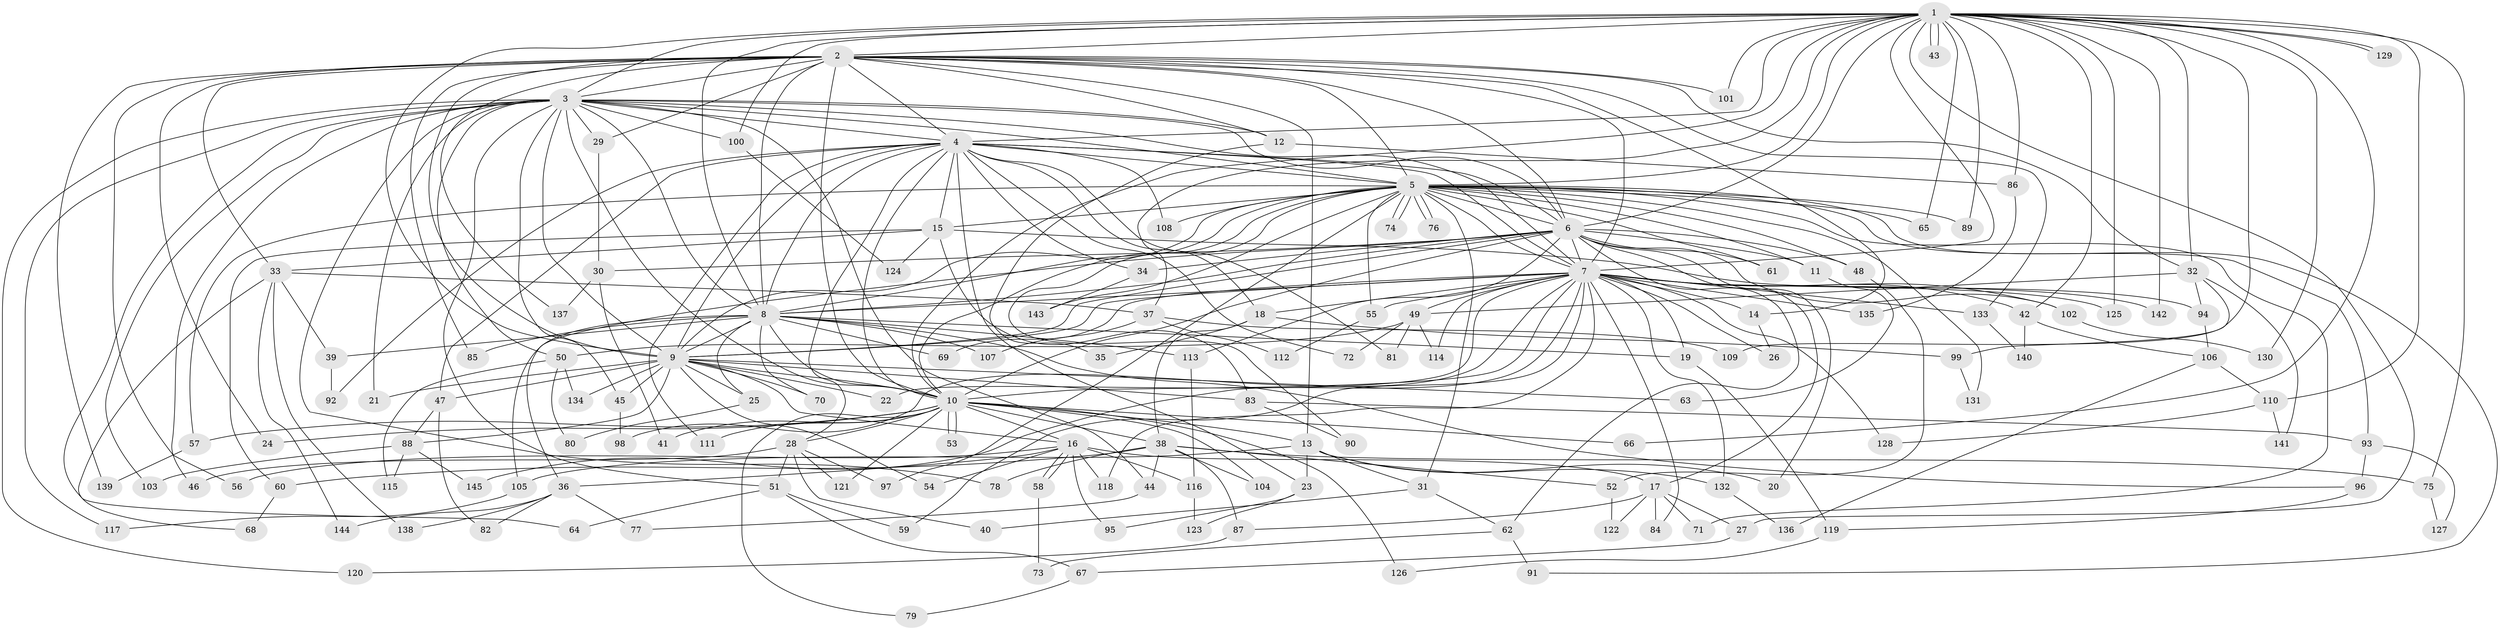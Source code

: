 // Generated by graph-tools (version 1.1) at 2025/43/03/09/25 04:43:18]
// undirected, 145 vertices, 315 edges
graph export_dot {
graph [start="1"]
  node [color=gray90,style=filled];
  1;
  2;
  3;
  4;
  5;
  6;
  7;
  8;
  9;
  10;
  11;
  12;
  13;
  14;
  15;
  16;
  17;
  18;
  19;
  20;
  21;
  22;
  23;
  24;
  25;
  26;
  27;
  28;
  29;
  30;
  31;
  32;
  33;
  34;
  35;
  36;
  37;
  38;
  39;
  40;
  41;
  42;
  43;
  44;
  45;
  46;
  47;
  48;
  49;
  50;
  51;
  52;
  53;
  54;
  55;
  56;
  57;
  58;
  59;
  60;
  61;
  62;
  63;
  64;
  65;
  66;
  67;
  68;
  69;
  70;
  71;
  72;
  73;
  74;
  75;
  76;
  77;
  78;
  79;
  80;
  81;
  82;
  83;
  84;
  85;
  86;
  87;
  88;
  89;
  90;
  91;
  92;
  93;
  94;
  95;
  96;
  97;
  98;
  99;
  100;
  101;
  102;
  103;
  104;
  105;
  106;
  107;
  108;
  109;
  110;
  111;
  112;
  113;
  114;
  115;
  116;
  117;
  118;
  119;
  120;
  121;
  122;
  123;
  124;
  125;
  126;
  127;
  128;
  129;
  130;
  131;
  132;
  133;
  134;
  135;
  136;
  137;
  138;
  139;
  140;
  141;
  142;
  143;
  144;
  145;
  1 -- 2;
  1 -- 3;
  1 -- 4;
  1 -- 5;
  1 -- 6;
  1 -- 7;
  1 -- 8;
  1 -- 9;
  1 -- 10;
  1 -- 27;
  1 -- 32;
  1 -- 37;
  1 -- 42;
  1 -- 43;
  1 -- 43;
  1 -- 65;
  1 -- 66;
  1 -- 75;
  1 -- 86;
  1 -- 89;
  1 -- 100;
  1 -- 101;
  1 -- 109;
  1 -- 110;
  1 -- 125;
  1 -- 129;
  1 -- 129;
  1 -- 130;
  1 -- 142;
  2 -- 3;
  2 -- 4;
  2 -- 5;
  2 -- 6;
  2 -- 7;
  2 -- 8;
  2 -- 9;
  2 -- 10;
  2 -- 12;
  2 -- 13;
  2 -- 14;
  2 -- 24;
  2 -- 29;
  2 -- 32;
  2 -- 33;
  2 -- 56;
  2 -- 85;
  2 -- 101;
  2 -- 133;
  2 -- 137;
  2 -- 139;
  3 -- 4;
  3 -- 5;
  3 -- 6;
  3 -- 7;
  3 -- 8;
  3 -- 9;
  3 -- 10;
  3 -- 12;
  3 -- 21;
  3 -- 29;
  3 -- 44;
  3 -- 45;
  3 -- 46;
  3 -- 50;
  3 -- 51;
  3 -- 64;
  3 -- 78;
  3 -- 100;
  3 -- 103;
  3 -- 117;
  3 -- 120;
  4 -- 5;
  4 -- 6;
  4 -- 7;
  4 -- 8;
  4 -- 9;
  4 -- 10;
  4 -- 15;
  4 -- 18;
  4 -- 23;
  4 -- 28;
  4 -- 34;
  4 -- 47;
  4 -- 72;
  4 -- 81;
  4 -- 92;
  4 -- 108;
  4 -- 111;
  5 -- 6;
  5 -- 7;
  5 -- 8;
  5 -- 9;
  5 -- 10;
  5 -- 11;
  5 -- 15;
  5 -- 31;
  5 -- 48;
  5 -- 55;
  5 -- 57;
  5 -- 61;
  5 -- 65;
  5 -- 71;
  5 -- 74;
  5 -- 74;
  5 -- 76;
  5 -- 76;
  5 -- 89;
  5 -- 90;
  5 -- 91;
  5 -- 93;
  5 -- 97;
  5 -- 108;
  5 -- 131;
  5 -- 143;
  6 -- 7;
  6 -- 8;
  6 -- 9;
  6 -- 10;
  6 -- 11;
  6 -- 17;
  6 -- 20;
  6 -- 30;
  6 -- 34;
  6 -- 36;
  6 -- 48;
  6 -- 61;
  6 -- 62;
  6 -- 102;
  6 -- 113;
  7 -- 8;
  7 -- 9;
  7 -- 10;
  7 -- 14;
  7 -- 18;
  7 -- 19;
  7 -- 22;
  7 -- 26;
  7 -- 42;
  7 -- 49;
  7 -- 55;
  7 -- 59;
  7 -- 69;
  7 -- 84;
  7 -- 98;
  7 -- 102;
  7 -- 114;
  7 -- 118;
  7 -- 125;
  7 -- 128;
  7 -- 132;
  7 -- 133;
  7 -- 135;
  7 -- 142;
  7 -- 145;
  8 -- 9;
  8 -- 10;
  8 -- 19;
  8 -- 25;
  8 -- 39;
  8 -- 69;
  8 -- 70;
  8 -- 85;
  8 -- 96;
  8 -- 105;
  8 -- 107;
  8 -- 113;
  9 -- 10;
  9 -- 16;
  9 -- 21;
  9 -- 22;
  9 -- 25;
  9 -- 45;
  9 -- 47;
  9 -- 54;
  9 -- 63;
  9 -- 70;
  9 -- 83;
  9 -- 88;
  9 -- 134;
  10 -- 13;
  10 -- 16;
  10 -- 24;
  10 -- 28;
  10 -- 38;
  10 -- 41;
  10 -- 53;
  10 -- 53;
  10 -- 57;
  10 -- 66;
  10 -- 79;
  10 -- 104;
  10 -- 111;
  10 -- 121;
  10 -- 126;
  11 -- 63;
  12 -- 35;
  12 -- 86;
  13 -- 20;
  13 -- 23;
  13 -- 31;
  13 -- 105;
  13 -- 132;
  14 -- 26;
  15 -- 33;
  15 -- 60;
  15 -- 83;
  15 -- 94;
  15 -- 124;
  16 -- 17;
  16 -- 36;
  16 -- 54;
  16 -- 56;
  16 -- 58;
  16 -- 58;
  16 -- 95;
  16 -- 116;
  16 -- 118;
  17 -- 27;
  17 -- 71;
  17 -- 84;
  17 -- 87;
  17 -- 122;
  18 -- 35;
  18 -- 38;
  18 -- 99;
  19 -- 119;
  23 -- 95;
  23 -- 123;
  25 -- 80;
  27 -- 67;
  28 -- 40;
  28 -- 46;
  28 -- 51;
  28 -- 97;
  28 -- 121;
  29 -- 30;
  30 -- 41;
  30 -- 137;
  31 -- 40;
  31 -- 62;
  32 -- 49;
  32 -- 94;
  32 -- 99;
  32 -- 141;
  33 -- 37;
  33 -- 39;
  33 -- 68;
  33 -- 138;
  33 -- 144;
  34 -- 143;
  36 -- 77;
  36 -- 82;
  36 -- 138;
  36 -- 144;
  37 -- 107;
  37 -- 109;
  37 -- 112;
  38 -- 44;
  38 -- 52;
  38 -- 60;
  38 -- 75;
  38 -- 78;
  38 -- 87;
  38 -- 104;
  39 -- 92;
  42 -- 106;
  42 -- 140;
  44 -- 77;
  45 -- 98;
  47 -- 82;
  47 -- 88;
  48 -- 52;
  49 -- 50;
  49 -- 72;
  49 -- 81;
  49 -- 114;
  50 -- 80;
  50 -- 115;
  50 -- 134;
  51 -- 59;
  51 -- 64;
  51 -- 67;
  52 -- 122;
  55 -- 112;
  57 -- 139;
  58 -- 73;
  60 -- 68;
  62 -- 73;
  62 -- 91;
  67 -- 79;
  75 -- 127;
  83 -- 90;
  83 -- 93;
  86 -- 135;
  87 -- 120;
  88 -- 103;
  88 -- 115;
  88 -- 145;
  93 -- 96;
  93 -- 127;
  94 -- 106;
  96 -- 119;
  99 -- 131;
  100 -- 124;
  102 -- 130;
  105 -- 117;
  106 -- 110;
  106 -- 136;
  110 -- 128;
  110 -- 141;
  113 -- 116;
  116 -- 123;
  119 -- 126;
  132 -- 136;
  133 -- 140;
}
